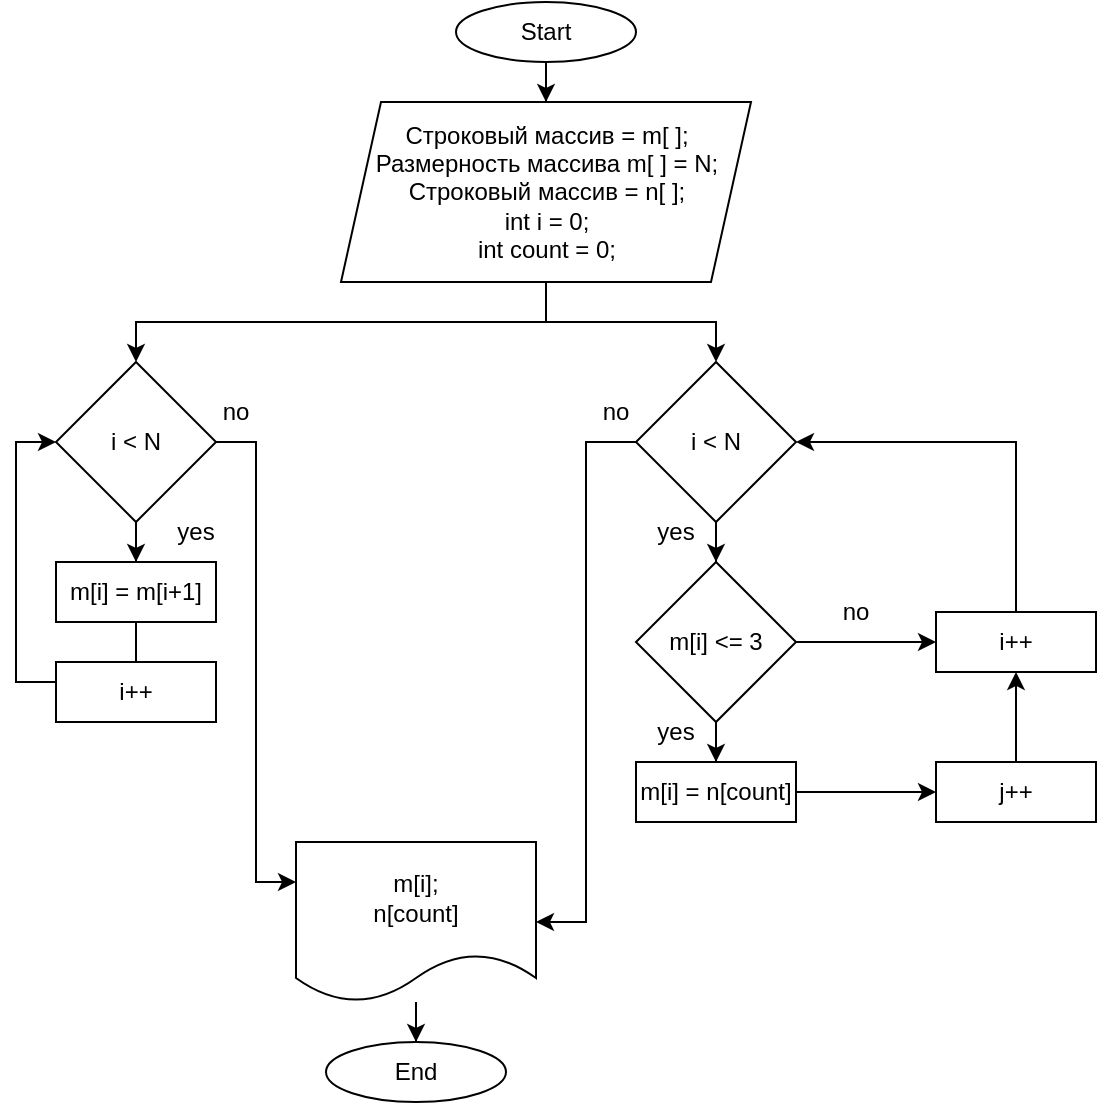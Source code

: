 <mxfile version="20.5.3" type="github"><diagram id="COoaAMPmr1UxQLwmkX5K" name="Страница 1"><mxGraphModel dx="1046" dy="596" grid="1" gridSize="10" guides="1" tooltips="1" connect="1" arrows="1" fold="1" page="1" pageScale="1" pageWidth="827" pageHeight="1169" math="0" shadow="0"><root><mxCell id="0"/><mxCell id="1" parent="0"/><mxCell id="ozoV6JIXu8Dy9WX53q2K-1" style="edgeStyle=orthogonalEdgeStyle;rounded=0;orthogonalLoop=1;jettySize=auto;html=1;exitX=0.5;exitY=1;exitDx=0;exitDy=0;" edge="1" parent="1" source="ozoV6JIXu8Dy9WX53q2K-2" target="ozoV6JIXu8Dy9WX53q2K-5"><mxGeometry relative="1" as="geometry"/></mxCell><mxCell id="ozoV6JIXu8Dy9WX53q2K-2" value="Start" style="ellipse;whiteSpace=wrap;html=1;" vertex="1" parent="1"><mxGeometry x="610" y="160" width="90" height="30" as="geometry"/></mxCell><mxCell id="ozoV6JIXu8Dy9WX53q2K-3" style="edgeStyle=orthogonalEdgeStyle;rounded=0;orthogonalLoop=1;jettySize=auto;html=1;entryX=0.5;entryY=0;entryDx=0;entryDy=0;" edge="1" parent="1" source="ozoV6JIXu8Dy9WX53q2K-5" target="ozoV6JIXu8Dy9WX53q2K-8"><mxGeometry relative="1" as="geometry"><Array as="points"><mxPoint x="655" y="320"/><mxPoint x="450" y="320"/></Array></mxGeometry></mxCell><mxCell id="ozoV6JIXu8Dy9WX53q2K-4" style="edgeStyle=orthogonalEdgeStyle;rounded=0;orthogonalLoop=1;jettySize=auto;html=1;entryX=0.5;entryY=0;entryDx=0;entryDy=0;" edge="1" parent="1" source="ozoV6JIXu8Dy9WX53q2K-5" target="ozoV6JIXu8Dy9WX53q2K-13"><mxGeometry relative="1" as="geometry"/></mxCell><mxCell id="ozoV6JIXu8Dy9WX53q2K-5" value="Строковый массив = m[ ];&lt;br&gt;Размерность массива m[ ] = N;&lt;br&gt;Строковый массив = n[ ];&lt;br&gt;int i = 0;&lt;br&gt;int count = 0;" style="shape=parallelogram;perimeter=parallelogramPerimeter;whiteSpace=wrap;html=1;fixedSize=1;" vertex="1" parent="1"><mxGeometry x="552.5" y="210" width="205" height="90" as="geometry"/></mxCell><mxCell id="ozoV6JIXu8Dy9WX53q2K-6" value="" style="edgeStyle=orthogonalEdgeStyle;rounded=0;orthogonalLoop=1;jettySize=auto;html=1;" edge="1" parent="1" source="ozoV6JIXu8Dy9WX53q2K-8" target="ozoV6JIXu8Dy9WX53q2K-10"><mxGeometry relative="1" as="geometry"/></mxCell><mxCell id="ozoV6JIXu8Dy9WX53q2K-7" style="edgeStyle=orthogonalEdgeStyle;rounded=0;orthogonalLoop=1;jettySize=auto;html=1;entryX=0;entryY=0.25;entryDx=0;entryDy=0;" edge="1" parent="1" source="ozoV6JIXu8Dy9WX53q2K-8" target="ozoV6JIXu8Dy9WX53q2K-28"><mxGeometry relative="1" as="geometry"/></mxCell><mxCell id="ozoV6JIXu8Dy9WX53q2K-8" value="i &amp;lt; N" style="rhombus;whiteSpace=wrap;html=1;" vertex="1" parent="1"><mxGeometry x="410" y="340" width="80" height="80" as="geometry"/></mxCell><mxCell id="ozoV6JIXu8Dy9WX53q2K-9" style="edgeStyle=orthogonalEdgeStyle;rounded=0;orthogonalLoop=1;jettySize=auto;html=1;entryX=0;entryY=0.5;entryDx=0;entryDy=0;" edge="1" parent="1" source="ozoV6JIXu8Dy9WX53q2K-10" target="ozoV6JIXu8Dy9WX53q2K-8"><mxGeometry relative="1" as="geometry"><Array as="points"><mxPoint x="450" y="500"/><mxPoint x="390" y="500"/><mxPoint x="390" y="380"/></Array></mxGeometry></mxCell><mxCell id="ozoV6JIXu8Dy9WX53q2K-10" value="m[i] = m[i+1]" style="rounded=0;whiteSpace=wrap;html=1;" vertex="1" parent="1"><mxGeometry x="410" y="440" width="80" height="30" as="geometry"/></mxCell><mxCell id="ozoV6JIXu8Dy9WX53q2K-11" value="" style="edgeStyle=orthogonalEdgeStyle;rounded=0;orthogonalLoop=1;jettySize=auto;html=1;entryX=0.5;entryY=0;entryDx=0;entryDy=0;" edge="1" parent="1" source="ozoV6JIXu8Dy9WX53q2K-13" target="ozoV6JIXu8Dy9WX53q2K-16"><mxGeometry relative="1" as="geometry"/></mxCell><mxCell id="ozoV6JIXu8Dy9WX53q2K-12" style="edgeStyle=orthogonalEdgeStyle;rounded=0;orthogonalLoop=1;jettySize=auto;html=1;entryX=1;entryY=0.5;entryDx=0;entryDy=0;" edge="1" parent="1" source="ozoV6JIXu8Dy9WX53q2K-13" target="ozoV6JIXu8Dy9WX53q2K-28"><mxGeometry relative="1" as="geometry"/></mxCell><mxCell id="ozoV6JIXu8Dy9WX53q2K-13" value="i &amp;lt; N" style="rhombus;whiteSpace=wrap;html=1;" vertex="1" parent="1"><mxGeometry x="700" y="340" width="80" height="80" as="geometry"/></mxCell><mxCell id="ozoV6JIXu8Dy9WX53q2K-14" value="" style="edgeStyle=orthogonalEdgeStyle;rounded=0;orthogonalLoop=1;jettySize=auto;html=1;" edge="1" parent="1" source="ozoV6JIXu8Dy9WX53q2K-16" target="ozoV6JIXu8Dy9WX53q2K-18"><mxGeometry relative="1" as="geometry"/></mxCell><mxCell id="ozoV6JIXu8Dy9WX53q2K-15" value="" style="edgeStyle=orthogonalEdgeStyle;rounded=0;orthogonalLoop=1;jettySize=auto;html=1;" edge="1" parent="1" source="ozoV6JIXu8Dy9WX53q2K-16" target="ozoV6JIXu8Dy9WX53q2K-22"><mxGeometry relative="1" as="geometry"/></mxCell><mxCell id="ozoV6JIXu8Dy9WX53q2K-16" value="m[i] &amp;lt;= 3" style="rhombus;whiteSpace=wrap;html=1;" vertex="1" parent="1"><mxGeometry x="700" y="440" width="80" height="80" as="geometry"/></mxCell><mxCell id="ozoV6JIXu8Dy9WX53q2K-17" value="" style="edgeStyle=orthogonalEdgeStyle;rounded=0;orthogonalLoop=1;jettySize=auto;html=1;" edge="1" parent="1" source="ozoV6JIXu8Dy9WX53q2K-18" target="ozoV6JIXu8Dy9WX53q2K-20"><mxGeometry relative="1" as="geometry"/></mxCell><mxCell id="ozoV6JIXu8Dy9WX53q2K-18" value="m[i] = n[count]" style="rounded=0;whiteSpace=wrap;html=1;" vertex="1" parent="1"><mxGeometry x="700" y="540" width="80" height="30" as="geometry"/></mxCell><mxCell id="ozoV6JIXu8Dy9WX53q2K-19" value="" style="edgeStyle=orthogonalEdgeStyle;rounded=0;orthogonalLoop=1;jettySize=auto;html=1;" edge="1" parent="1" source="ozoV6JIXu8Dy9WX53q2K-20" target="ozoV6JIXu8Dy9WX53q2K-22"><mxGeometry relative="1" as="geometry"/></mxCell><mxCell id="ozoV6JIXu8Dy9WX53q2K-20" value="j++" style="rounded=0;whiteSpace=wrap;html=1;" vertex="1" parent="1"><mxGeometry x="850" y="540" width="80" height="30" as="geometry"/></mxCell><mxCell id="ozoV6JIXu8Dy9WX53q2K-21" style="edgeStyle=orthogonalEdgeStyle;rounded=0;orthogonalLoop=1;jettySize=auto;html=1;entryX=1;entryY=0.5;entryDx=0;entryDy=0;" edge="1" parent="1" source="ozoV6JIXu8Dy9WX53q2K-22" target="ozoV6JIXu8Dy9WX53q2K-13"><mxGeometry relative="1" as="geometry"><Array as="points"><mxPoint x="890" y="380"/></Array></mxGeometry></mxCell><mxCell id="ozoV6JIXu8Dy9WX53q2K-22" value="i++" style="rounded=0;whiteSpace=wrap;html=1;" vertex="1" parent="1"><mxGeometry x="850" y="465" width="80" height="30" as="geometry"/></mxCell><mxCell id="ozoV6JIXu8Dy9WX53q2K-23" value="yes" style="text;html=1;strokeColor=none;fillColor=none;align=center;verticalAlign=middle;whiteSpace=wrap;rounded=0;" vertex="1" parent="1"><mxGeometry x="450" y="410" width="60" height="30" as="geometry"/></mxCell><mxCell id="ozoV6JIXu8Dy9WX53q2K-24" value="yes" style="text;html=1;strokeColor=none;fillColor=none;align=center;verticalAlign=middle;whiteSpace=wrap;rounded=0;" vertex="1" parent="1"><mxGeometry x="690" y="410" width="60" height="30" as="geometry"/></mxCell><mxCell id="ozoV6JIXu8Dy9WX53q2K-25" value="yes" style="text;html=1;strokeColor=none;fillColor=none;align=center;verticalAlign=middle;whiteSpace=wrap;rounded=0;" vertex="1" parent="1"><mxGeometry x="690" y="510" width="60" height="30" as="geometry"/></mxCell><mxCell id="ozoV6JIXu8Dy9WX53q2K-26" value="no" style="text;html=1;strokeColor=none;fillColor=none;align=center;verticalAlign=middle;whiteSpace=wrap;rounded=0;" vertex="1" parent="1"><mxGeometry x="780" y="450" width="60" height="30" as="geometry"/></mxCell><mxCell id="ozoV6JIXu8Dy9WX53q2K-27" value="" style="edgeStyle=orthogonalEdgeStyle;rounded=0;orthogonalLoop=1;jettySize=auto;html=1;" edge="1" parent="1" source="ozoV6JIXu8Dy9WX53q2K-28" target="ozoV6JIXu8Dy9WX53q2K-32"><mxGeometry relative="1" as="geometry"/></mxCell><mxCell id="ozoV6JIXu8Dy9WX53q2K-28" value="m[i];&lt;br&gt;n[count]" style="shape=document;whiteSpace=wrap;html=1;boundedLbl=1;" vertex="1" parent="1"><mxGeometry x="530" y="580" width="120" height="80" as="geometry"/></mxCell><mxCell id="ozoV6JIXu8Dy9WX53q2K-29" value="no" style="text;html=1;strokeColor=none;fillColor=none;align=center;verticalAlign=middle;whiteSpace=wrap;rounded=0;" vertex="1" parent="1"><mxGeometry x="660" y="350" width="60" height="30" as="geometry"/></mxCell><mxCell id="ozoV6JIXu8Dy9WX53q2K-30" value="no" style="text;html=1;strokeColor=none;fillColor=none;align=center;verticalAlign=middle;whiteSpace=wrap;rounded=0;" vertex="1" parent="1"><mxGeometry x="470" y="350" width="60" height="30" as="geometry"/></mxCell><mxCell id="ozoV6JIXu8Dy9WX53q2K-31" value="i++" style="rounded=0;whiteSpace=wrap;html=1;" vertex="1" parent="1"><mxGeometry x="410" y="490" width="80" height="30" as="geometry"/></mxCell><mxCell id="ozoV6JIXu8Dy9WX53q2K-32" value="End" style="ellipse;whiteSpace=wrap;html=1;" vertex="1" parent="1"><mxGeometry x="545" y="680" width="90" height="30" as="geometry"/></mxCell></root></mxGraphModel></diagram></mxfile>